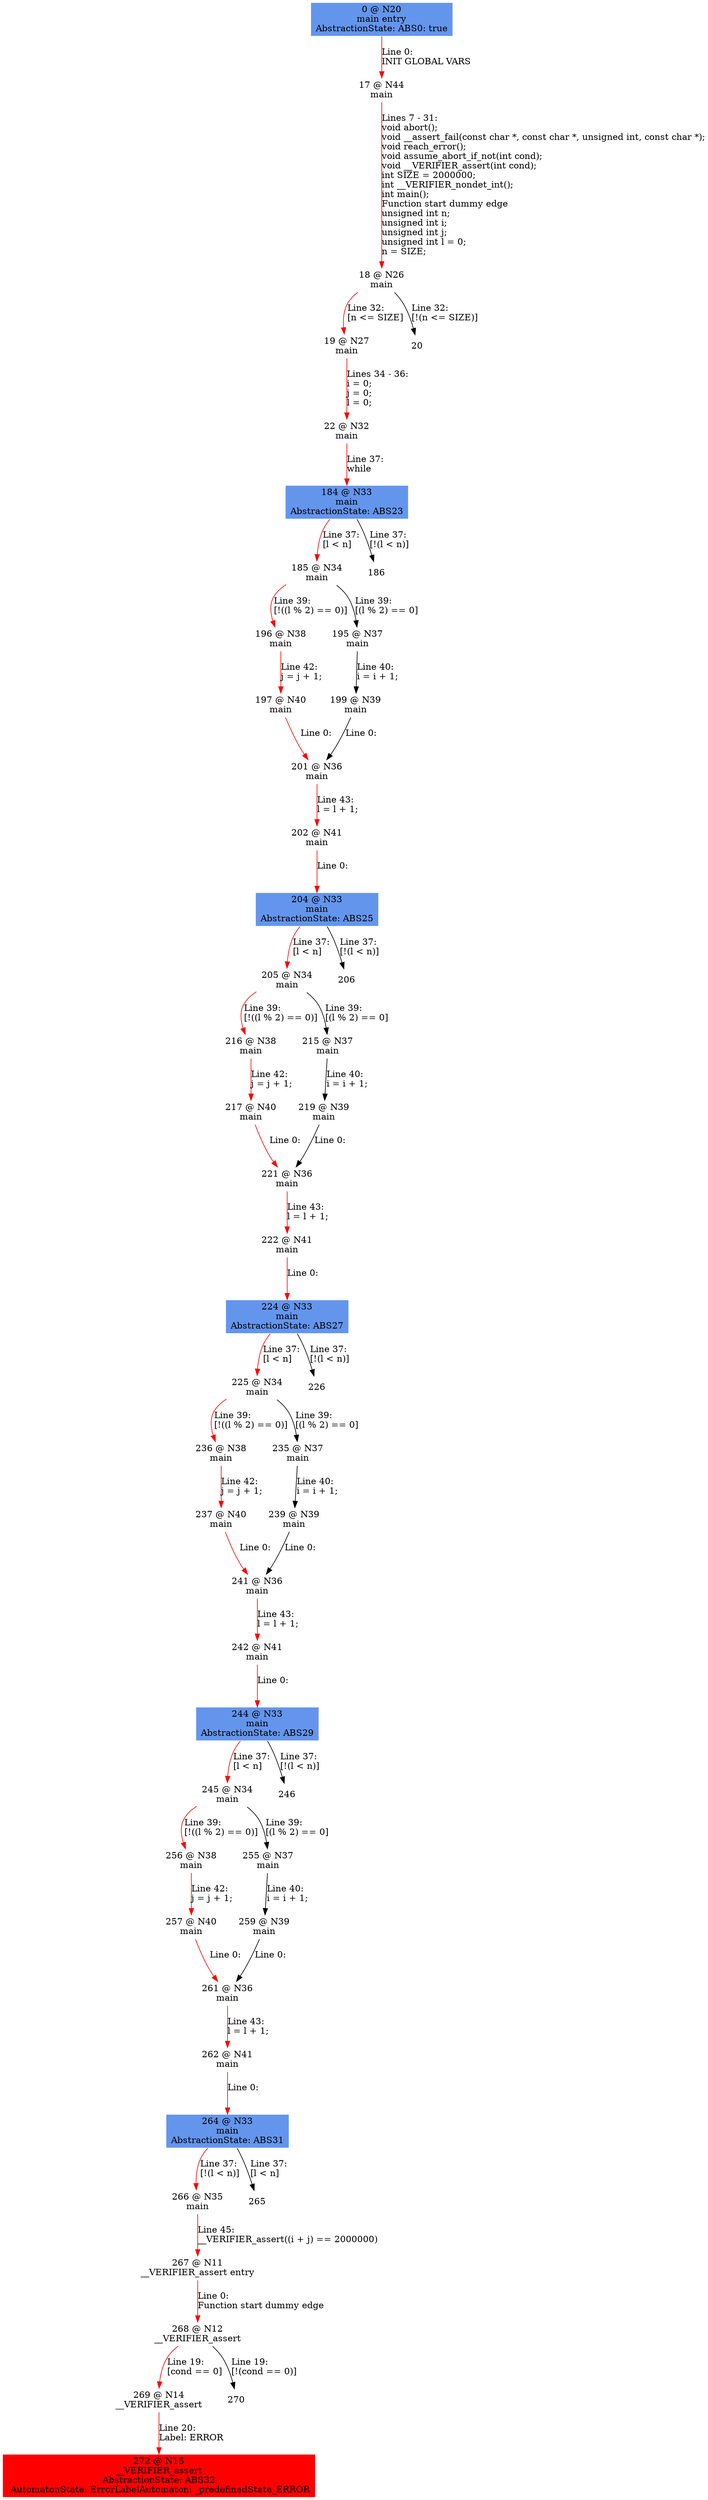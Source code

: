 digraph ARG {
node [style="filled" shape="box" color="white"]
0 [fillcolor="cornflowerblue" label="0 @ N20\nmain entry\nAbstractionState: ABS0: true\n" id="0"]
17 [label="17 @ N44\nmain\n" id="17"]
18 [label="18 @ N26\nmain\n" id="18"]
19 [label="19 @ N27\nmain\n" id="19"]
22 [label="22 @ N32\nmain\n" id="22"]
184 [fillcolor="cornflowerblue" label="184 @ N33\nmain\nAbstractionState: ABS23\n" id="184"]
185 [label="185 @ N34\nmain\n" id="185"]
196 [label="196 @ N38\nmain\n" id="196"]
197 [label="197 @ N40\nmain\n" id="197"]
201 [label="201 @ N36\nmain\n" id="201"]
202 [label="202 @ N41\nmain\n" id="202"]
204 [fillcolor="cornflowerblue" label="204 @ N33\nmain\nAbstractionState: ABS25\n" id="204"]
205 [label="205 @ N34\nmain\n" id="205"]
216 [label="216 @ N38\nmain\n" id="216"]
217 [label="217 @ N40\nmain\n" id="217"]
221 [label="221 @ N36\nmain\n" id="221"]
222 [label="222 @ N41\nmain\n" id="222"]
224 [fillcolor="cornflowerblue" label="224 @ N33\nmain\nAbstractionState: ABS27\n" id="224"]
225 [label="225 @ N34\nmain\n" id="225"]
236 [label="236 @ N38\nmain\n" id="236"]
237 [label="237 @ N40\nmain\n" id="237"]
241 [label="241 @ N36\nmain\n" id="241"]
242 [label="242 @ N41\nmain\n" id="242"]
244 [fillcolor="cornflowerblue" label="244 @ N33\nmain\nAbstractionState: ABS29\n" id="244"]
245 [label="245 @ N34\nmain\n" id="245"]
256 [label="256 @ N38\nmain\n" id="256"]
257 [label="257 @ N40\nmain\n" id="257"]
261 [label="261 @ N36\nmain\n" id="261"]
262 [label="262 @ N41\nmain\n" id="262"]
264 [fillcolor="cornflowerblue" label="264 @ N33\nmain\nAbstractionState: ABS31\n" id="264"]
266 [label="266 @ N35\nmain\n" id="266"]
267 [label="267 @ N11\n__VERIFIER_assert entry\n" id="267"]
268 [label="268 @ N12\n__VERIFIER_assert\n" id="268"]
269 [label="269 @ N14\n__VERIFIER_assert\n" id="269"]
272 [fillcolor="red" label="272 @ N15\n__VERIFIER_assert\nAbstractionState: ABS32\n AutomatonState: ErrorLabelAutomaton: _predefinedState_ERROR\n" id="272"]
255 [label="255 @ N37\nmain\n" id="255"]
259 [label="259 @ N39\nmain\n" id="259"]
235 [label="235 @ N37\nmain\n" id="235"]
239 [label="239 @ N39\nmain\n" id="239"]
215 [label="215 @ N37\nmain\n" id="215"]
219 [label="219 @ N39\nmain\n" id="219"]
195 [label="195 @ N37\nmain\n" id="195"]
199 [label="199 @ N39\nmain\n" id="199"]
0 -> 17 [color="red" label="Line 0: \lINIT GLOBAL VARS\l" id="0 -> 17"]
17 -> 18 [color="red" label="Lines 7 - 31: \lvoid abort();\lvoid __assert_fail(const char *, const char *, unsigned int, const char *);\lvoid reach_error();\lvoid assume_abort_if_not(int cond);\lvoid __VERIFIER_assert(int cond);\lint SIZE = 2000000;\lint __VERIFIER_nondet_int();\lint main();\lFunction start dummy edge\lunsigned int n;\lunsigned int i;\lunsigned int j;\lunsigned int l = 0;\ln = SIZE;\l" id="17 -> 18"]
18 -> 19 [color="red" label="Line 32: \l[n <= SIZE]\l" id="18 -> 19"]
18 -> 20 [label="Line 32: \l[!(n <= SIZE)]\l" id="18 -> 20"]
19 -> 22 [color="red" label="Lines 34 - 36: \li = 0;\lj = 0;\ll = 0;\l" id="19 -> 22"]
22 -> 184 [color="red" label="Line 37: \lwhile\l" id="22 -> 184"]
184 -> 185 [color="red" label="Line 37: \l[l < n]\l" id="184 -> 185"]
184 -> 186 [label="Line 37: \l[!(l < n)]\l" id="184 -> 186"]
185 -> 195 [label="Line 39: \l[(l % 2) == 0]\l" id="185 -> 195"]
185 -> 196 [color="red" label="Line 39: \l[!((l % 2) == 0)]\l" id="185 -> 196"]
196 -> 197 [color="red" label="Line 42: \lj = j + 1;\l" id="196 -> 197"]
197 -> 201 [color="red" label="Line 0: \l\l" id="197 -> 201"]
201 -> 202 [color="red" label="Line 43: \ll = l + 1;\l" id="201 -> 202"]
202 -> 204 [color="red" label="Line 0: \l\l" id="202 -> 204"]
204 -> 205 [color="red" label="Line 37: \l[l < n]\l" id="204 -> 205"]
204 -> 206 [label="Line 37: \l[!(l < n)]\l" id="204 -> 206"]
205 -> 215 [label="Line 39: \l[(l % 2) == 0]\l" id="205 -> 215"]
205 -> 216 [color="red" label="Line 39: \l[!((l % 2) == 0)]\l" id="205 -> 216"]
216 -> 217 [color="red" label="Line 42: \lj = j + 1;\l" id="216 -> 217"]
217 -> 221 [color="red" label="Line 0: \l\l" id="217 -> 221"]
221 -> 222 [color="red" label="Line 43: \ll = l + 1;\l" id="221 -> 222"]
222 -> 224 [color="red" label="Line 0: \l\l" id="222 -> 224"]
224 -> 225 [color="red" label="Line 37: \l[l < n]\l" id="224 -> 225"]
224 -> 226 [label="Line 37: \l[!(l < n)]\l" id="224 -> 226"]
225 -> 235 [label="Line 39: \l[(l % 2) == 0]\l" id="225 -> 235"]
225 -> 236 [color="red" label="Line 39: \l[!((l % 2) == 0)]\l" id="225 -> 236"]
236 -> 237 [color="red" label="Line 42: \lj = j + 1;\l" id="236 -> 237"]
237 -> 241 [color="red" label="Line 0: \l\l" id="237 -> 241"]
241 -> 242 [color="red" label="Line 43: \ll = l + 1;\l" id="241 -> 242"]
242 -> 244 [color="red" label="Line 0: \l\l" id="242 -> 244"]
244 -> 245 [color="red" label="Line 37: \l[l < n]\l" id="244 -> 245"]
244 -> 246 [label="Line 37: \l[!(l < n)]\l" id="244 -> 246"]
245 -> 255 [label="Line 39: \l[(l % 2) == 0]\l" id="245 -> 255"]
245 -> 256 [color="red" label="Line 39: \l[!((l % 2) == 0)]\l" id="245 -> 256"]
256 -> 257 [color="red" label="Line 42: \lj = j + 1;\l" id="256 -> 257"]
257 -> 261 [color="red" label="Line 0: \l\l" id="257 -> 261"]
261 -> 262 [color="red" label="Line 43: \ll = l + 1;\l" id="261 -> 262"]
262 -> 264 [color="red" label="Line 0: \l\l" id="262 -> 264"]
264 -> 265 [label="Line 37: \l[l < n]\l" id="264 -> 265"]
264 -> 266 [color="red" label="Line 37: \l[!(l < n)]\l" id="264 -> 266"]
266 -> 267 [color="red" label="Line 45: \l__VERIFIER_assert((i + j) == 2000000)\l" id="266 -> 267"]
267 -> 268 [color="red" label="Line 0: \lFunction start dummy edge\l" id="267 -> 268"]
268 -> 269 [color="red" label="Line 19: \l[cond == 0]\l" id="268 -> 269"]
268 -> 270 [label="Line 19: \l[!(cond == 0)]\l" id="268 -> 270"]
269 -> 272 [color="red" label="Line 20: \lLabel: ERROR\l" id="269 -> 272"]
255 -> 259 [label="Line 40: \li = i + 1;\l" id="255 -> 259"]
259 -> 261 [label="Line 0: \l\l" id="259 -> 261"]
235 -> 239 [label="Line 40: \li = i + 1;\l" id="235 -> 239"]
239 -> 241 [label="Line 0: \l\l" id="239 -> 241"]
215 -> 219 [label="Line 40: \li = i + 1;\l" id="215 -> 219"]
219 -> 221 [label="Line 0: \l\l" id="219 -> 221"]
195 -> 199 [label="Line 40: \li = i + 1;\l" id="195 -> 199"]
199 -> 201 [label="Line 0: \l\l" id="199 -> 201"]
}
